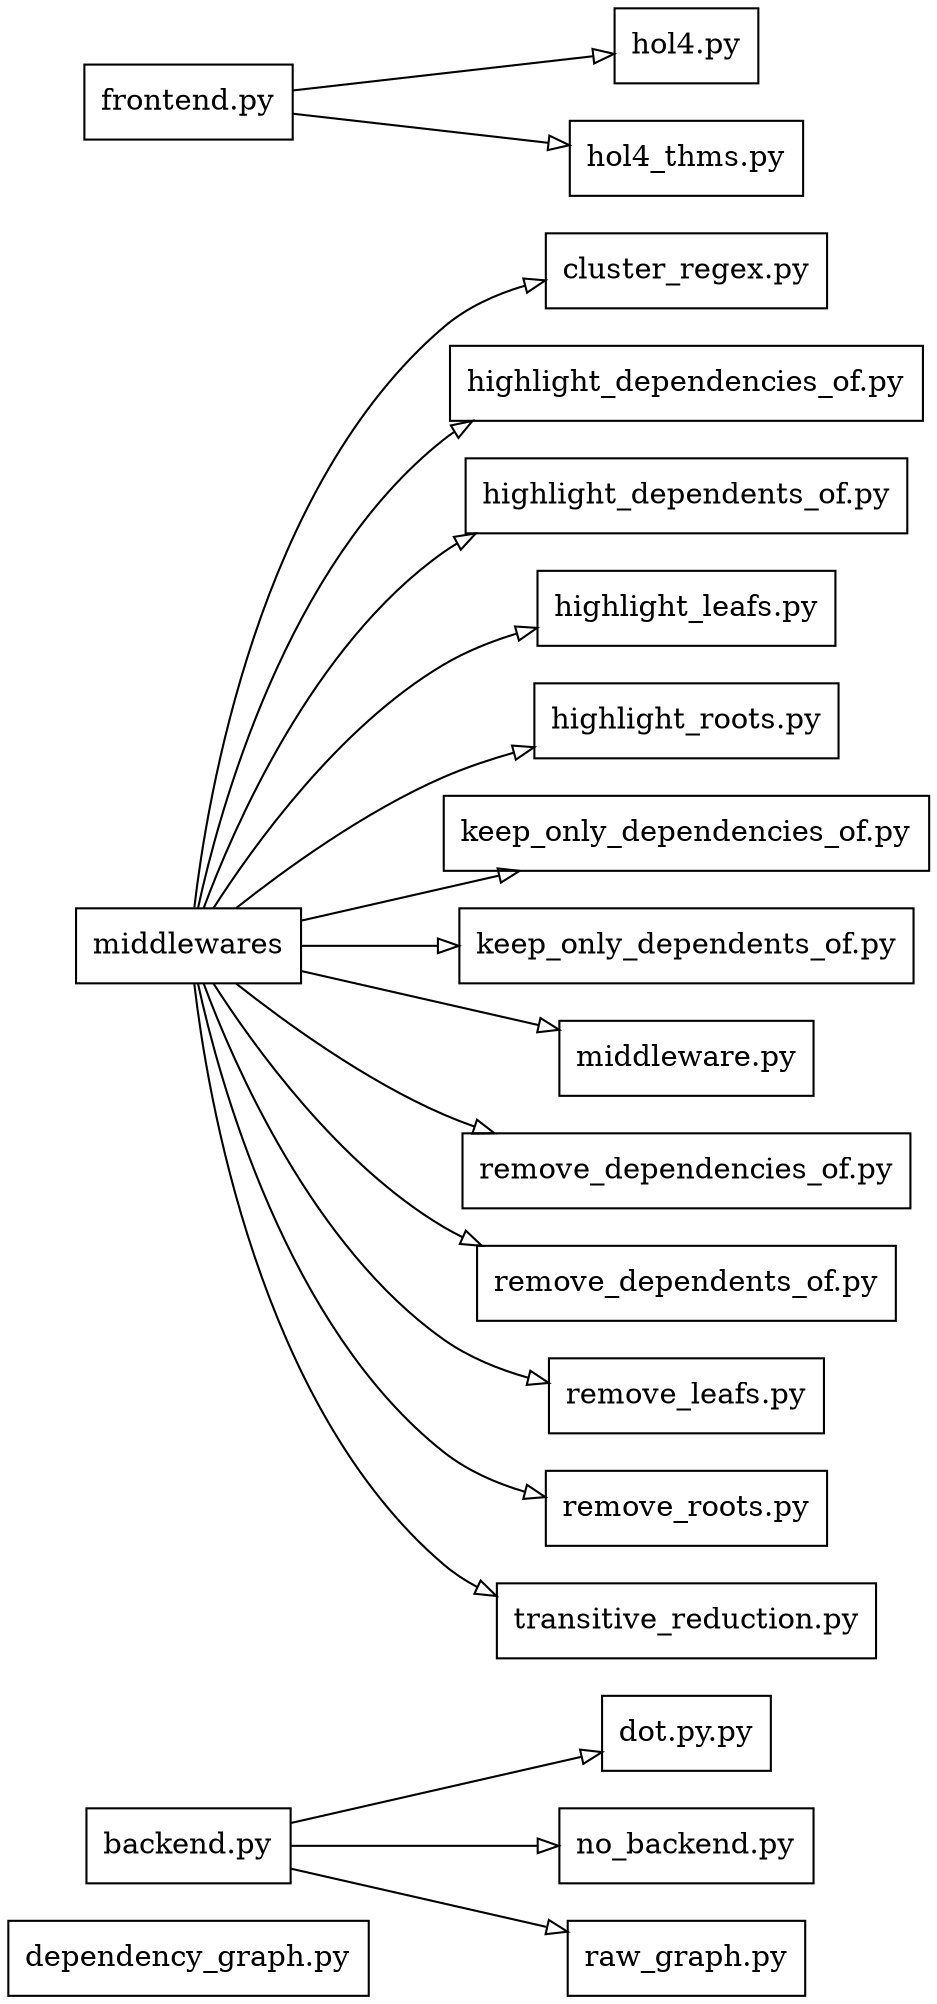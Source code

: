 digraph g {
    rankdir="LR";

    node[shape="box"]
    edge[arrowhead="onormal"]

    g[label="dependency_graph.py"]

    backend[label="backend.py"]
    b_dot[label="dot.py.py"]
    b_no[label="no_backend.py"]
    b_rawgraph[label="raw_graph.py"]

    cluster_regex[label="cluster_regex.py"]
    highlight_dependencies_of[label="highlight_dependencies_of.py"]
    highlight_dependents_of[label="highlight_dependents_of.py"]
    highlight_leafs[label="highlight_leafs.py"]
    highlight_roots[label="highlight_roots.py"]
    keep_only_dependencies_of[label="keep_only_dependencies_of.py"]
    keep_only_dependents_of[label="keep_only_dependents_of.py"]
    middleware[label="middleware.py"]
    remove_dependencies_of[label="remove_dependencies_of.py"]
    remove_dependents_of[label="remove_dependents_of.py"]
    remove_leafs[label="remove_leafs.py"]
    remove_roots[label="remove_roots.py"]
    transitive_reduction[label="transitive_reduction.py"]

    frontend[label="frontend.py"]
    hol4[label="hol4.py"]
    hol4_thms[label="hol4_thms.py"]

    frontend -> hol4
    frontend -> hol4_thms

    backend -> b_dot;
    backend -> b_no;
    backend -> b_rawgraph;

    middlewares -> cluster_regex
    middlewares -> highlight_dependencies_of
    middlewares -> highlight_dependents_of
    middlewares -> highlight_leafs
    middlewares -> highlight_roots
    middlewares -> keep_only_dependencies_of
    middlewares -> keep_only_dependents_of
    middlewares -> middleware
    middlewares -> remove_dependencies_of
    middlewares -> remove_dependents_of
    middlewares -> remove_leafs
    middlewares -> remove_roots
    middlewares -> transitive_reduction
}

